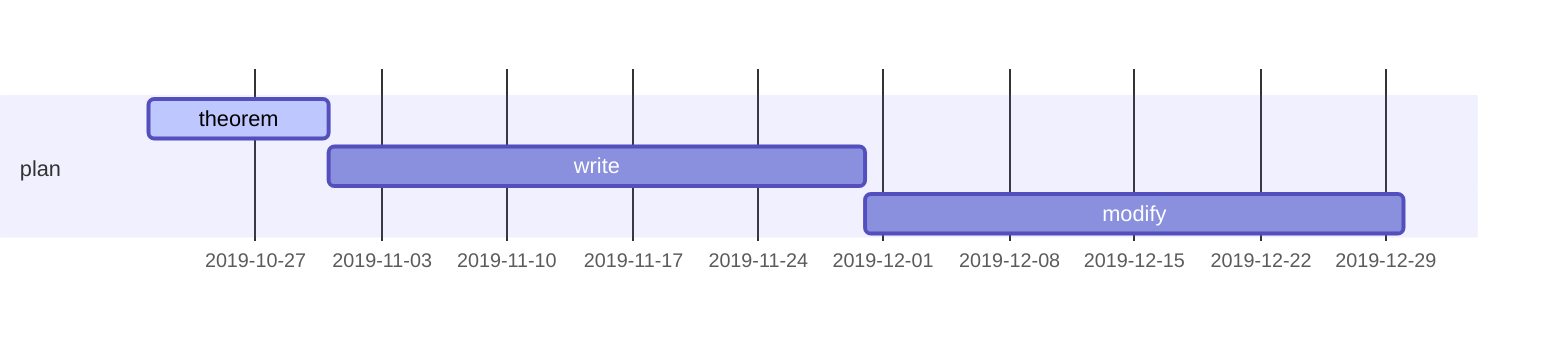 gantt
section plan
theorem     :active,    des1, 2019-10-21,10d
write        : des2, after des1, 30d
modify      :         des3, after des2, 30d